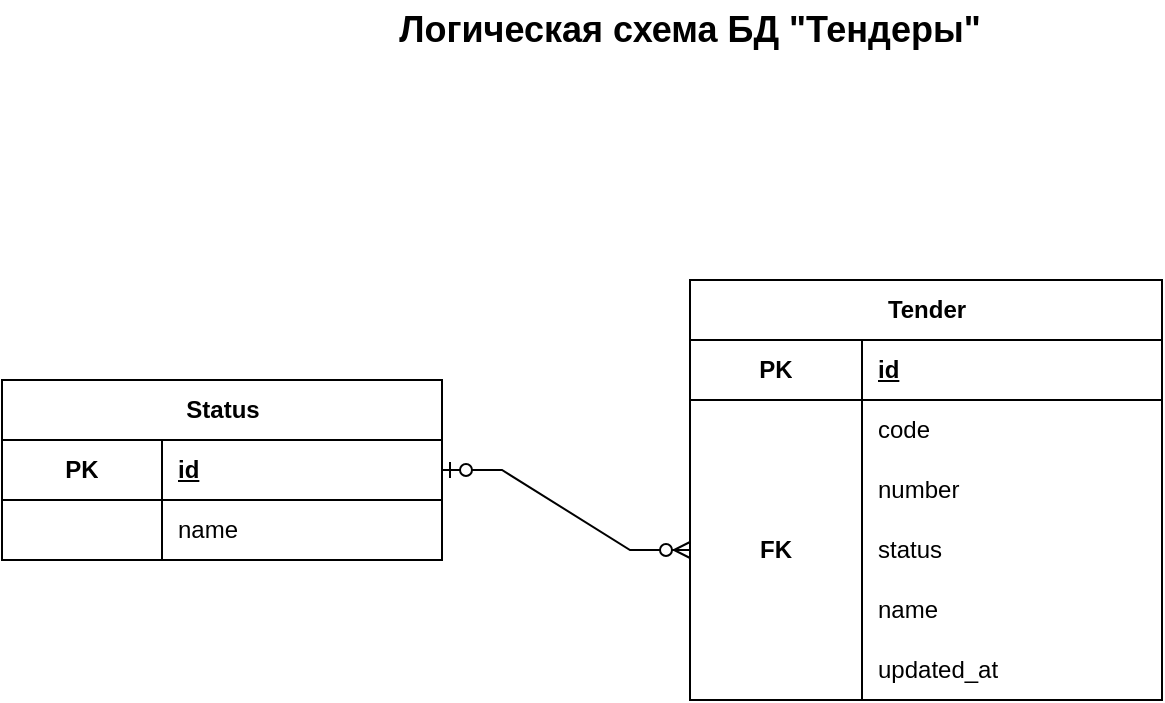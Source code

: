 <mxfile version="26.2.13">
  <diagram name="Страница — 1" id="xIPLS8j5PKickkAAWExY">
    <mxGraphModel dx="1283" dy="562" grid="1" gridSize="10" guides="1" tooltips="1" connect="1" arrows="1" fold="1" page="1" pageScale="1" pageWidth="827" pageHeight="1169" math="0" shadow="0">
      <root>
        <mxCell id="0" />
        <mxCell id="1" parent="0" />
        <mxCell id="Yqm8eSXUdjOJ0LHm_cu2-1" value="Tender" style="shape=table;startSize=30;container=1;collapsible=1;childLayout=tableLayout;fixedRows=1;rowLines=0;fontStyle=1;align=center;resizeLast=1;html=1;" parent="1" vertex="1">
          <mxGeometry x="414" y="190" width="236" height="210" as="geometry" />
        </mxCell>
        <mxCell id="Yqm8eSXUdjOJ0LHm_cu2-2" value="" style="shape=tableRow;horizontal=0;startSize=0;swimlaneHead=0;swimlaneBody=0;fillColor=none;collapsible=0;dropTarget=0;points=[[0,0.5],[1,0.5]];portConstraint=eastwest;top=0;left=0;right=0;bottom=1;" parent="Yqm8eSXUdjOJ0LHm_cu2-1" vertex="1">
          <mxGeometry y="30" width="236" height="30" as="geometry" />
        </mxCell>
        <mxCell id="Yqm8eSXUdjOJ0LHm_cu2-3" value="PK" style="shape=partialRectangle;connectable=0;fillColor=none;top=0;left=0;bottom=0;right=0;fontStyle=1;overflow=hidden;whiteSpace=wrap;html=1;align=center;" parent="Yqm8eSXUdjOJ0LHm_cu2-2" vertex="1">
          <mxGeometry width="86" height="30" as="geometry">
            <mxRectangle width="86" height="30" as="alternateBounds" />
          </mxGeometry>
        </mxCell>
        <mxCell id="Yqm8eSXUdjOJ0LHm_cu2-4" value="id" style="shape=partialRectangle;connectable=0;fillColor=none;top=0;left=0;bottom=0;right=0;align=left;spacingLeft=6;fontStyle=5;overflow=hidden;whiteSpace=wrap;html=1;" parent="Yqm8eSXUdjOJ0LHm_cu2-2" vertex="1">
          <mxGeometry x="86" width="150" height="30" as="geometry">
            <mxRectangle width="150" height="30" as="alternateBounds" />
          </mxGeometry>
        </mxCell>
        <mxCell id="Yqm8eSXUdjOJ0LHm_cu2-5" value="" style="shape=tableRow;horizontal=0;startSize=0;swimlaneHead=0;swimlaneBody=0;fillColor=none;collapsible=0;dropTarget=0;points=[[0,0.5],[1,0.5]];portConstraint=eastwest;top=0;left=0;right=0;bottom=0;" parent="Yqm8eSXUdjOJ0LHm_cu2-1" vertex="1">
          <mxGeometry y="60" width="236" height="30" as="geometry" />
        </mxCell>
        <mxCell id="Yqm8eSXUdjOJ0LHm_cu2-6" value="" style="shape=partialRectangle;connectable=0;fillColor=none;top=0;left=0;bottom=0;right=0;editable=1;overflow=hidden;whiteSpace=wrap;html=1;align=center;" parent="Yqm8eSXUdjOJ0LHm_cu2-5" vertex="1">
          <mxGeometry width="86" height="30" as="geometry">
            <mxRectangle width="86" height="30" as="alternateBounds" />
          </mxGeometry>
        </mxCell>
        <mxCell id="Yqm8eSXUdjOJ0LHm_cu2-7" value="code" style="shape=partialRectangle;connectable=0;fillColor=none;top=0;left=0;bottom=0;right=0;align=left;spacingLeft=6;overflow=hidden;whiteSpace=wrap;html=1;" parent="Yqm8eSXUdjOJ0LHm_cu2-5" vertex="1">
          <mxGeometry x="86" width="150" height="30" as="geometry">
            <mxRectangle width="150" height="30" as="alternateBounds" />
          </mxGeometry>
        </mxCell>
        <mxCell id="Yqm8eSXUdjOJ0LHm_cu2-14" style="shape=tableRow;horizontal=0;startSize=0;swimlaneHead=0;swimlaneBody=0;fillColor=none;collapsible=0;dropTarget=0;points=[[0,0.5],[1,0.5]];portConstraint=eastwest;top=0;left=0;right=0;bottom=0;" parent="Yqm8eSXUdjOJ0LHm_cu2-1" vertex="1">
          <mxGeometry y="90" width="236" height="30" as="geometry" />
        </mxCell>
        <mxCell id="Yqm8eSXUdjOJ0LHm_cu2-15" value="" style="shape=partialRectangle;connectable=0;fillColor=none;top=0;left=0;bottom=0;right=0;editable=1;overflow=hidden;whiteSpace=wrap;html=1;align=center;" parent="Yqm8eSXUdjOJ0LHm_cu2-14" vertex="1">
          <mxGeometry width="86" height="30" as="geometry">
            <mxRectangle width="86" height="30" as="alternateBounds" />
          </mxGeometry>
        </mxCell>
        <mxCell id="Yqm8eSXUdjOJ0LHm_cu2-16" value="number" style="shape=partialRectangle;connectable=0;fillColor=none;top=0;left=0;bottom=0;right=0;align=left;spacingLeft=6;overflow=hidden;whiteSpace=wrap;html=1;" parent="Yqm8eSXUdjOJ0LHm_cu2-14" vertex="1">
          <mxGeometry x="86" width="150" height="30" as="geometry">
            <mxRectangle width="150" height="30" as="alternateBounds" />
          </mxGeometry>
        </mxCell>
        <mxCell id="Yqm8eSXUdjOJ0LHm_cu2-17" style="shape=tableRow;horizontal=0;startSize=0;swimlaneHead=0;swimlaneBody=0;fillColor=none;collapsible=0;dropTarget=0;points=[[0,0.5],[1,0.5]];portConstraint=eastwest;top=0;left=0;right=0;bottom=0;" parent="Yqm8eSXUdjOJ0LHm_cu2-1" vertex="1">
          <mxGeometry y="120" width="236" height="30" as="geometry" />
        </mxCell>
        <mxCell id="Yqm8eSXUdjOJ0LHm_cu2-18" value="&lt;b&gt;FK&lt;/b&gt;" style="shape=partialRectangle;connectable=0;fillColor=none;top=0;left=0;bottom=0;right=0;editable=1;overflow=hidden;whiteSpace=wrap;html=1;align=center;" parent="Yqm8eSXUdjOJ0LHm_cu2-17" vertex="1">
          <mxGeometry width="86" height="30" as="geometry">
            <mxRectangle width="86" height="30" as="alternateBounds" />
          </mxGeometry>
        </mxCell>
        <mxCell id="Yqm8eSXUdjOJ0LHm_cu2-19" value="status" style="shape=partialRectangle;connectable=0;fillColor=none;top=0;left=0;bottom=0;right=0;align=left;spacingLeft=6;overflow=hidden;whiteSpace=wrap;html=1;" parent="Yqm8eSXUdjOJ0LHm_cu2-17" vertex="1">
          <mxGeometry x="86" width="150" height="30" as="geometry">
            <mxRectangle width="150" height="30" as="alternateBounds" />
          </mxGeometry>
        </mxCell>
        <mxCell id="Yqm8eSXUdjOJ0LHm_cu2-8" value="" style="shape=tableRow;horizontal=0;startSize=0;swimlaneHead=0;swimlaneBody=0;fillColor=none;collapsible=0;dropTarget=0;points=[[0,0.5],[1,0.5]];portConstraint=eastwest;top=0;left=0;right=0;bottom=0;" parent="Yqm8eSXUdjOJ0LHm_cu2-1" vertex="1">
          <mxGeometry y="150" width="236" height="30" as="geometry" />
        </mxCell>
        <mxCell id="Yqm8eSXUdjOJ0LHm_cu2-9" value="" style="shape=partialRectangle;connectable=0;fillColor=none;top=0;left=0;bottom=0;right=0;editable=1;overflow=hidden;whiteSpace=wrap;html=1;align=center;" parent="Yqm8eSXUdjOJ0LHm_cu2-8" vertex="1">
          <mxGeometry width="86" height="30" as="geometry">
            <mxRectangle width="86" height="30" as="alternateBounds" />
          </mxGeometry>
        </mxCell>
        <mxCell id="Yqm8eSXUdjOJ0LHm_cu2-10" value="name" style="shape=partialRectangle;connectable=0;fillColor=none;top=0;left=0;bottom=0;right=0;align=left;spacingLeft=6;overflow=hidden;whiteSpace=wrap;html=1;" parent="Yqm8eSXUdjOJ0LHm_cu2-8" vertex="1">
          <mxGeometry x="86" width="150" height="30" as="geometry">
            <mxRectangle width="150" height="30" as="alternateBounds" />
          </mxGeometry>
        </mxCell>
        <mxCell id="Yqm8eSXUdjOJ0LHm_cu2-11" value="" style="shape=tableRow;horizontal=0;startSize=0;swimlaneHead=0;swimlaneBody=0;fillColor=none;collapsible=0;dropTarget=0;points=[[0,0.5],[1,0.5]];portConstraint=eastwest;top=0;left=0;right=0;bottom=0;" parent="Yqm8eSXUdjOJ0LHm_cu2-1" vertex="1">
          <mxGeometry y="180" width="236" height="30" as="geometry" />
        </mxCell>
        <mxCell id="Yqm8eSXUdjOJ0LHm_cu2-12" value="" style="shape=partialRectangle;connectable=0;fillColor=none;top=0;left=0;bottom=0;right=0;editable=1;overflow=hidden;whiteSpace=wrap;html=1;align=center;" parent="Yqm8eSXUdjOJ0LHm_cu2-11" vertex="1">
          <mxGeometry width="86" height="30" as="geometry">
            <mxRectangle width="86" height="30" as="alternateBounds" />
          </mxGeometry>
        </mxCell>
        <mxCell id="Yqm8eSXUdjOJ0LHm_cu2-13" value="updated_at" style="shape=partialRectangle;connectable=0;fillColor=none;top=0;left=0;bottom=0;right=0;align=left;spacingLeft=6;overflow=hidden;whiteSpace=wrap;html=1;" parent="Yqm8eSXUdjOJ0LHm_cu2-11" vertex="1">
          <mxGeometry x="86" width="150" height="30" as="geometry">
            <mxRectangle width="150" height="30" as="alternateBounds" />
          </mxGeometry>
        </mxCell>
        <mxCell id="Yqm8eSXUdjOJ0LHm_cu2-20" value="Status" style="shape=table;startSize=30;container=1;collapsible=1;childLayout=tableLayout;fixedRows=1;rowLines=0;fontStyle=1;align=center;resizeLast=1;html=1;" parent="1" vertex="1">
          <mxGeometry x="70" y="240" width="220" height="90" as="geometry" />
        </mxCell>
        <mxCell id="Yqm8eSXUdjOJ0LHm_cu2-21" value="" style="shape=tableRow;horizontal=0;startSize=0;swimlaneHead=0;swimlaneBody=0;fillColor=none;collapsible=0;dropTarget=0;points=[[0,0.5],[1,0.5]];portConstraint=eastwest;top=0;left=0;right=0;bottom=1;" parent="Yqm8eSXUdjOJ0LHm_cu2-20" vertex="1">
          <mxGeometry y="30" width="220" height="30" as="geometry" />
        </mxCell>
        <mxCell id="Yqm8eSXUdjOJ0LHm_cu2-22" value="PK" style="shape=partialRectangle;connectable=0;fillColor=none;top=0;left=0;bottom=0;right=0;fontStyle=1;overflow=hidden;whiteSpace=wrap;html=1;align=center;" parent="Yqm8eSXUdjOJ0LHm_cu2-21" vertex="1">
          <mxGeometry width="80" height="30" as="geometry">
            <mxRectangle width="80" height="30" as="alternateBounds" />
          </mxGeometry>
        </mxCell>
        <mxCell id="Yqm8eSXUdjOJ0LHm_cu2-23" value="id" style="shape=partialRectangle;connectable=0;fillColor=none;top=0;left=0;bottom=0;right=0;align=left;spacingLeft=6;fontStyle=5;overflow=hidden;whiteSpace=wrap;html=1;" parent="Yqm8eSXUdjOJ0LHm_cu2-21" vertex="1">
          <mxGeometry x="80" width="140" height="30" as="geometry">
            <mxRectangle width="140" height="30" as="alternateBounds" />
          </mxGeometry>
        </mxCell>
        <mxCell id="Yqm8eSXUdjOJ0LHm_cu2-24" value="" style="shape=tableRow;horizontal=0;startSize=0;swimlaneHead=0;swimlaneBody=0;fillColor=none;collapsible=0;dropTarget=0;points=[[0,0.5],[1,0.5]];portConstraint=eastwest;top=0;left=0;right=0;bottom=0;" parent="Yqm8eSXUdjOJ0LHm_cu2-20" vertex="1">
          <mxGeometry y="60" width="220" height="30" as="geometry" />
        </mxCell>
        <mxCell id="Yqm8eSXUdjOJ0LHm_cu2-25" value="" style="shape=partialRectangle;connectable=0;fillColor=none;top=0;left=0;bottom=0;right=0;editable=1;overflow=hidden;whiteSpace=wrap;html=1;align=left;" parent="Yqm8eSXUdjOJ0LHm_cu2-24" vertex="1">
          <mxGeometry width="80" height="30" as="geometry">
            <mxRectangle width="80" height="30" as="alternateBounds" />
          </mxGeometry>
        </mxCell>
        <mxCell id="Yqm8eSXUdjOJ0LHm_cu2-26" value="name" style="shape=partialRectangle;connectable=0;fillColor=none;top=0;left=0;bottom=0;right=0;align=left;spacingLeft=6;overflow=hidden;whiteSpace=wrap;html=1;" parent="Yqm8eSXUdjOJ0LHm_cu2-24" vertex="1">
          <mxGeometry x="80" width="140" height="30" as="geometry">
            <mxRectangle width="140" height="30" as="alternateBounds" />
          </mxGeometry>
        </mxCell>
        <mxCell id="CQCj1kv4tl8AoT07ip4b-3" value="&lt;b&gt;&lt;font style=&quot;font-size: 18px;&quot;&gt;Логическая схема БД &quot;Тендеры&quot;&lt;/font&gt;&lt;/b&gt;" style="text;html=1;align=center;verticalAlign=middle;whiteSpace=wrap;rounded=0;" parent="1" vertex="1">
          <mxGeometry x="219" y="50" width="390" height="30" as="geometry" />
        </mxCell>
        <mxCell id="jiIEj9J5RbJ_bjxWrL1f-1" value="" style="edgeStyle=entityRelationEdgeStyle;fontSize=12;html=1;endArrow=ERzeroToMany;startArrow=ERzeroToOne;rounded=0;entryX=0;entryY=0.5;entryDx=0;entryDy=0;exitX=1;exitY=0.5;exitDx=0;exitDy=0;" edge="1" parent="1" source="Yqm8eSXUdjOJ0LHm_cu2-21" target="Yqm8eSXUdjOJ0LHm_cu2-17">
          <mxGeometry width="100" height="100" relative="1" as="geometry">
            <mxPoint x="120" y="500" as="sourcePoint" />
            <mxPoint x="220" y="400" as="targetPoint" />
          </mxGeometry>
        </mxCell>
      </root>
    </mxGraphModel>
  </diagram>
</mxfile>
